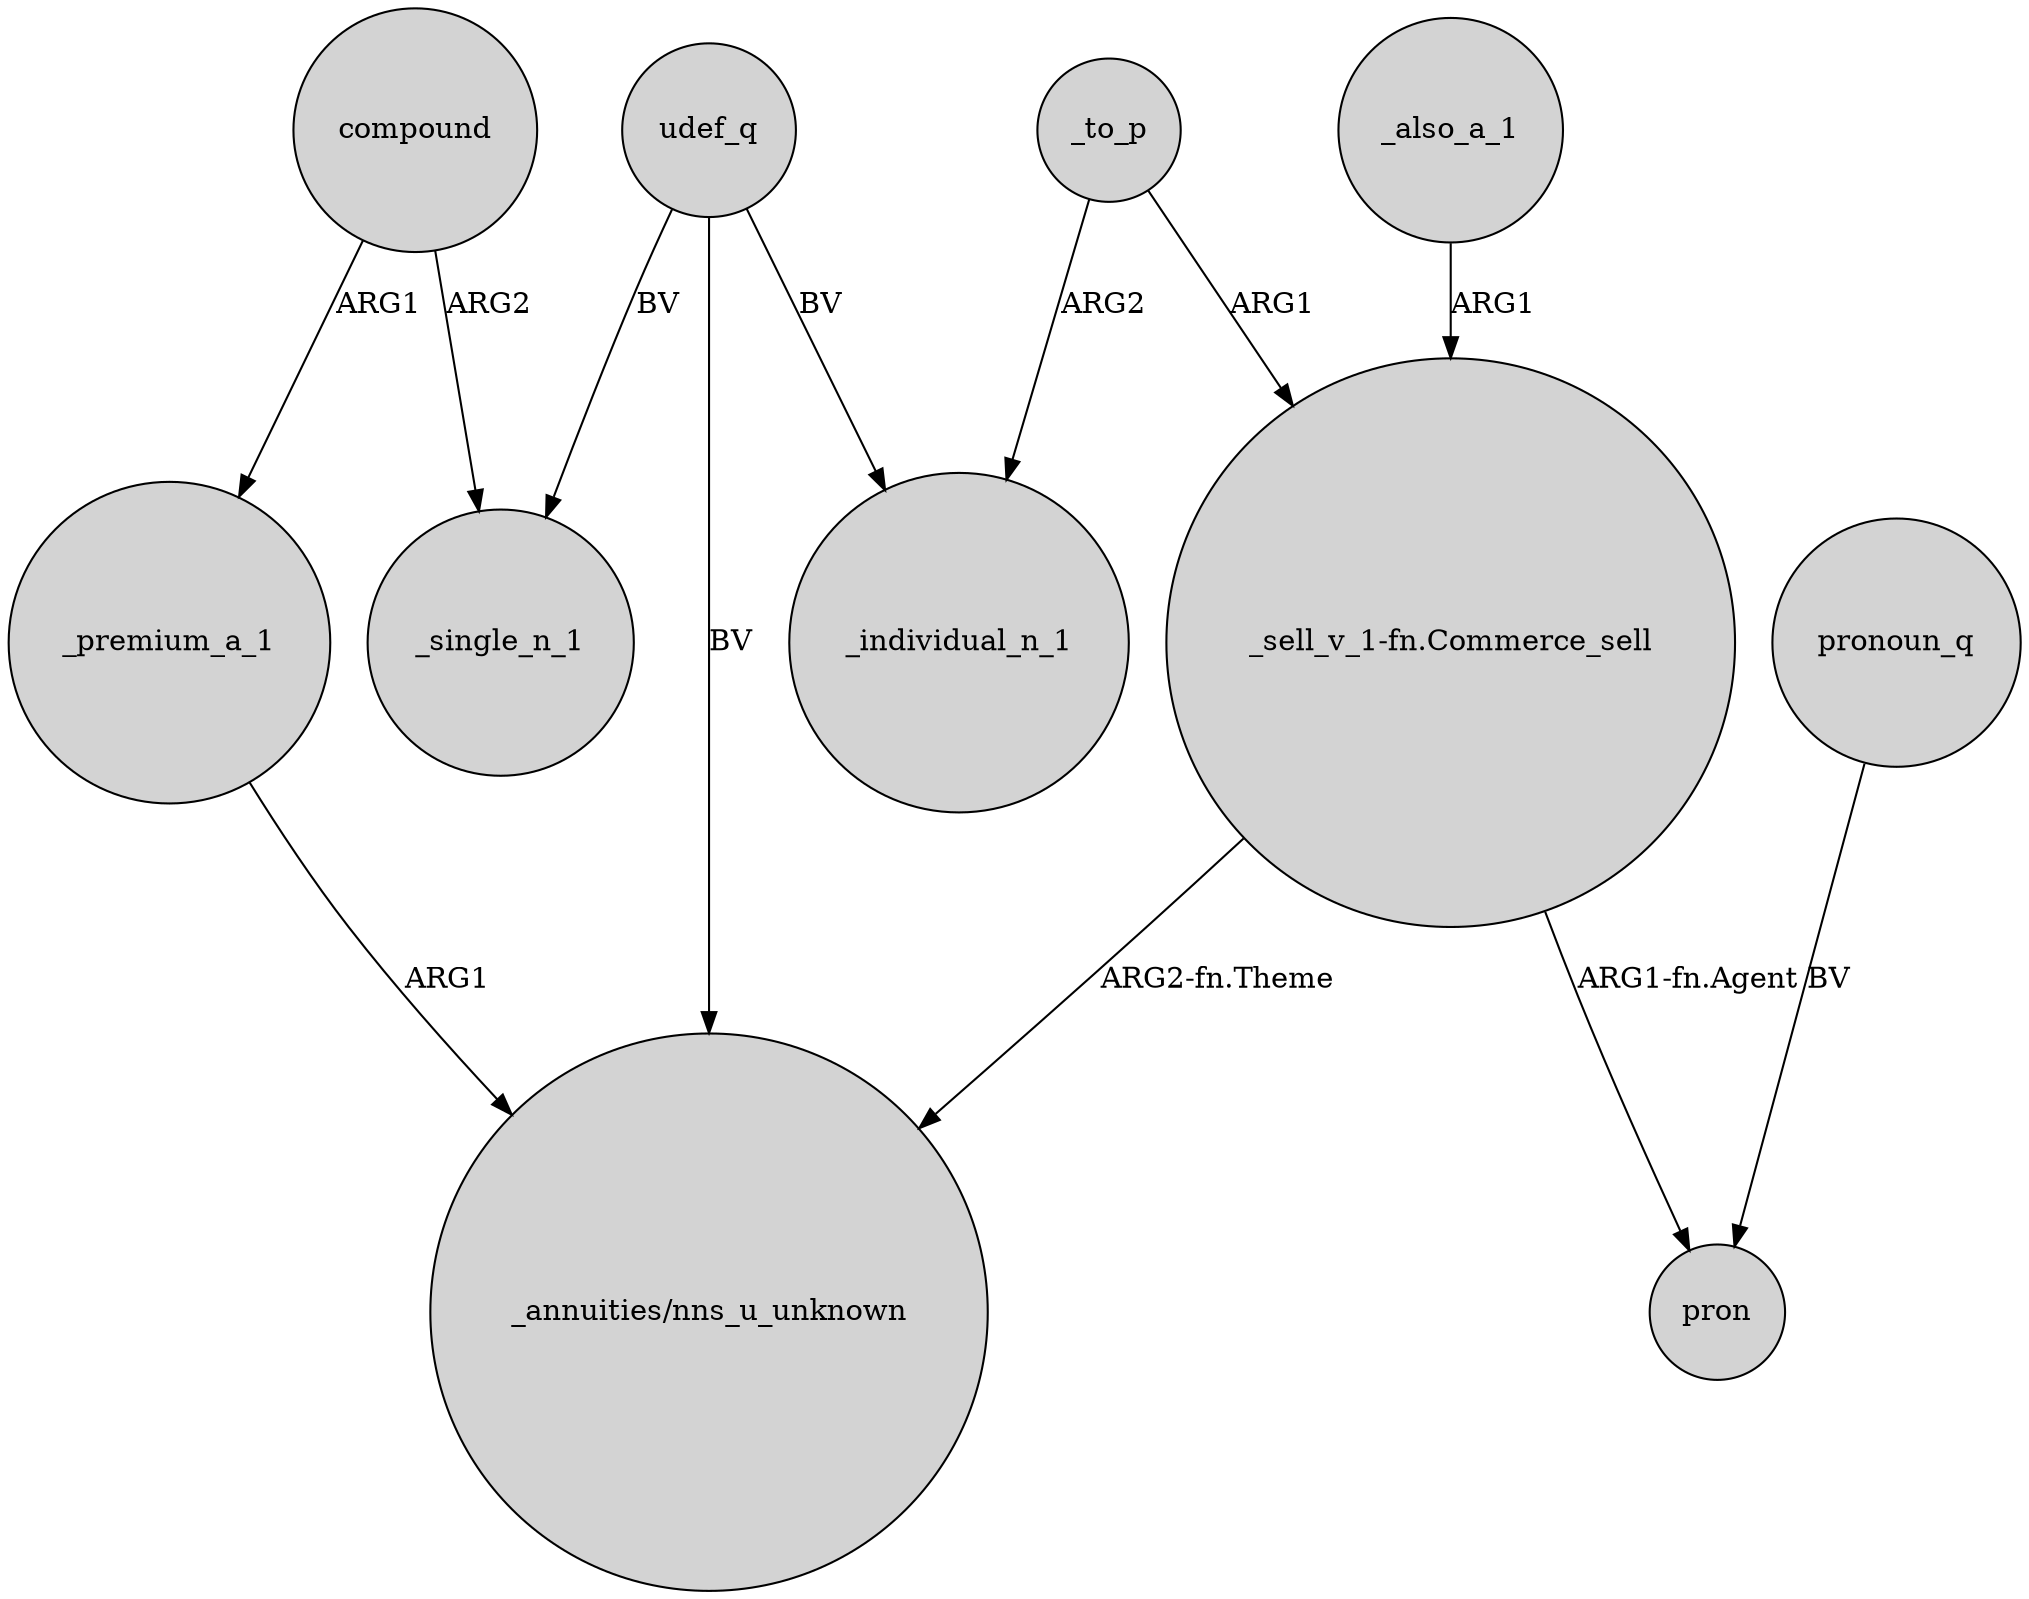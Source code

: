 digraph {
	node [shape=circle style=filled]
	"_sell_v_1-fn.Commerce_sell" -> "_annuities/nns_u_unknown" [label="ARG2-fn.Theme"]
	compound -> _premium_a_1 [label=ARG1]
	_to_p -> _individual_n_1 [label=ARG2]
	_also_a_1 -> "_sell_v_1-fn.Commerce_sell" [label=ARG1]
	"_sell_v_1-fn.Commerce_sell" -> pron [label="ARG1-fn.Agent"]
	compound -> _single_n_1 [label=ARG2]
	udef_q -> _individual_n_1 [label=BV]
	udef_q -> _single_n_1 [label=BV]
	_to_p -> "_sell_v_1-fn.Commerce_sell" [label=ARG1]
	_premium_a_1 -> "_annuities/nns_u_unknown" [label=ARG1]
	udef_q -> "_annuities/nns_u_unknown" [label=BV]
	pronoun_q -> pron [label=BV]
}
